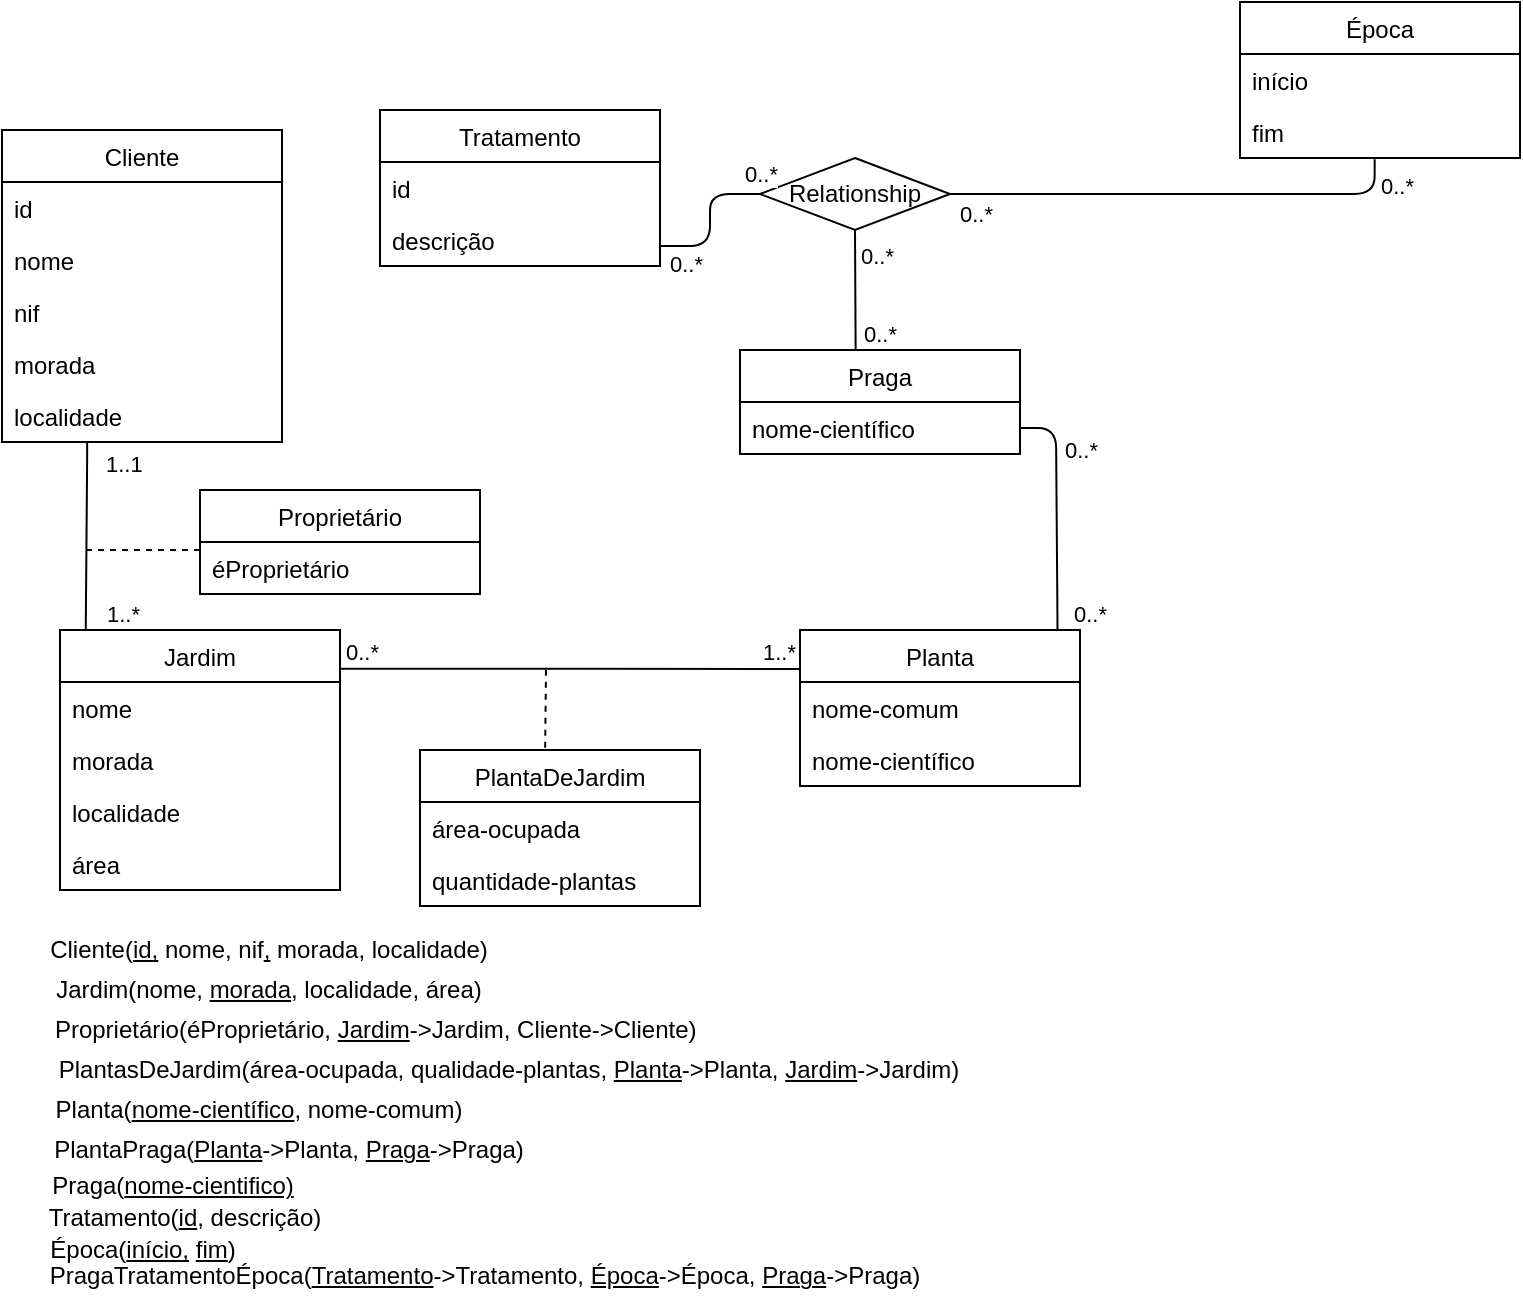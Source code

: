 <mxfile version="14.4.2" type="device"><diagram id="zUZjuBxZaurv61dlgT0-" name="Page-1"><mxGraphModel dx="1034" dy="548" grid="1" gridSize="10" guides="1" tooltips="1" connect="1" arrows="1" fold="1" page="1" pageScale="1" pageWidth="827" pageHeight="1169" math="0" shadow="0"><root><mxCell id="0"/><mxCell id="1" parent="0"/><mxCell id="jLtYpwVomqFGt2hDWBYd-5" value="Proprietário" style="swimlane;fontStyle=0;childLayout=stackLayout;horizontal=1;startSize=26;fillColor=none;horizontalStack=0;resizeParent=1;resizeParentMax=0;resizeLast=0;collapsible=1;marginBottom=0;" parent="1" vertex="1"><mxGeometry x="120" y="250" width="140" height="52" as="geometry"/></mxCell><mxCell id="lKr2N9ZOEk_8c6IgxwMw-1" value="éProprietário" style="text;strokeColor=none;fillColor=none;align=left;verticalAlign=top;spacingLeft=4;spacingRight=4;overflow=hidden;rotatable=0;points=[[0,0.5],[1,0.5]];portConstraint=eastwest;" parent="jLtYpwVomqFGt2hDWBYd-5" vertex="1"><mxGeometry y="26" width="140" height="26" as="geometry"/></mxCell><mxCell id="jLtYpwVomqFGt2hDWBYd-9" value="Cliente" style="swimlane;fontStyle=0;childLayout=stackLayout;horizontal=1;startSize=26;fillColor=none;horizontalStack=0;resizeParent=1;resizeParentMax=0;resizeLast=0;collapsible=1;marginBottom=0;" parent="1" vertex="1"><mxGeometry x="21" y="70" width="140" height="156" as="geometry"/></mxCell><mxCell id="jLtYpwVomqFGt2hDWBYd-11" value="id" style="text;strokeColor=none;fillColor=none;align=left;verticalAlign=top;spacingLeft=4;spacingRight=4;overflow=hidden;rotatable=0;points=[[0,0.5],[1,0.5]];portConstraint=eastwest;" parent="jLtYpwVomqFGt2hDWBYd-9" vertex="1"><mxGeometry y="26" width="140" height="26" as="geometry"/></mxCell><mxCell id="cSpdPGJeztNkK1730QMM-1" value="nome" style="text;strokeColor=none;fillColor=none;align=left;verticalAlign=top;spacingLeft=4;spacingRight=4;overflow=hidden;rotatable=0;points=[[0,0.5],[1,0.5]];portConstraint=eastwest;" vertex="1" parent="jLtYpwVomqFGt2hDWBYd-9"><mxGeometry y="52" width="140" height="26" as="geometry"/></mxCell><mxCell id="jLtYpwVomqFGt2hDWBYd-10" value="nif" style="text;strokeColor=none;fillColor=none;align=left;verticalAlign=top;spacingLeft=4;spacingRight=4;overflow=hidden;rotatable=0;points=[[0,0.5],[1,0.5]];portConstraint=eastwest;" parent="jLtYpwVomqFGt2hDWBYd-9" vertex="1"><mxGeometry y="78" width="140" height="26" as="geometry"/></mxCell><mxCell id="jLtYpwVomqFGt2hDWBYd-41" value="morada" style="text;strokeColor=none;fillColor=none;align=left;verticalAlign=top;spacingLeft=4;spacingRight=4;overflow=hidden;rotatable=0;points=[[0,0.5],[1,0.5]];portConstraint=eastwest;" parent="jLtYpwVomqFGt2hDWBYd-9" vertex="1"><mxGeometry y="104" width="140" height="26" as="geometry"/></mxCell><mxCell id="jLtYpwVomqFGt2hDWBYd-12" value="localidade" style="text;strokeColor=none;fillColor=none;align=left;verticalAlign=top;spacingLeft=4;spacingRight=4;overflow=hidden;rotatable=0;points=[[0,0.5],[1,0.5]];portConstraint=eastwest;" parent="jLtYpwVomqFGt2hDWBYd-9" vertex="1"><mxGeometry y="130" width="140" height="26" as="geometry"/></mxCell><mxCell id="jLtYpwVomqFGt2hDWBYd-13" value="PlantaDeJardim" style="swimlane;fontStyle=0;childLayout=stackLayout;horizontal=1;startSize=26;fillColor=none;horizontalStack=0;resizeParent=1;resizeParentMax=0;resizeLast=0;collapsible=1;marginBottom=0;" parent="1" vertex="1"><mxGeometry x="230" y="380" width="140" height="78" as="geometry"/></mxCell><mxCell id="jLtYpwVomqFGt2hDWBYd-14" value="área-ocupada" style="text;strokeColor=none;fillColor=none;align=left;verticalAlign=top;spacingLeft=4;spacingRight=4;overflow=hidden;rotatable=0;points=[[0,0.5],[1,0.5]];portConstraint=eastwest;" parent="jLtYpwVomqFGt2hDWBYd-13" vertex="1"><mxGeometry y="26" width="140" height="26" as="geometry"/></mxCell><mxCell id="jLtYpwVomqFGt2hDWBYd-15" value="quantidade-plantas" style="text;strokeColor=none;fillColor=none;align=left;verticalAlign=top;spacingLeft=4;spacingRight=4;overflow=hidden;rotatable=0;points=[[0,0.5],[1,0.5]];portConstraint=eastwest;" parent="jLtYpwVomqFGt2hDWBYd-13" vertex="1"><mxGeometry y="52" width="140" height="26" as="geometry"/></mxCell><mxCell id="jLtYpwVomqFGt2hDWBYd-17" value="Jardim" style="swimlane;fontStyle=0;childLayout=stackLayout;horizontal=1;startSize=26;fillColor=none;horizontalStack=0;resizeParent=1;resizeParentMax=0;resizeLast=0;collapsible=1;marginBottom=0;" parent="1" vertex="1"><mxGeometry x="50" y="320" width="140" height="130" as="geometry"/></mxCell><mxCell id="jLtYpwVomqFGt2hDWBYd-18" value="nome" style="text;strokeColor=none;fillColor=none;align=left;verticalAlign=top;spacingLeft=4;spacingRight=4;overflow=hidden;rotatable=0;points=[[0,0.5],[1,0.5]];portConstraint=eastwest;" parent="jLtYpwVomqFGt2hDWBYd-17" vertex="1"><mxGeometry y="26" width="140" height="26" as="geometry"/></mxCell><mxCell id="jLtYpwVomqFGt2hDWBYd-19" value="morada" style="text;strokeColor=none;fillColor=none;align=left;verticalAlign=top;spacingLeft=4;spacingRight=4;overflow=hidden;rotatable=0;points=[[0,0.5],[1,0.5]];portConstraint=eastwest;" parent="jLtYpwVomqFGt2hDWBYd-17" vertex="1"><mxGeometry y="52" width="140" height="26" as="geometry"/></mxCell><mxCell id="jLtYpwVomqFGt2hDWBYd-39" value="localidade" style="text;strokeColor=none;fillColor=none;align=left;verticalAlign=top;spacingLeft=4;spacingRight=4;overflow=hidden;rotatable=0;points=[[0,0.5],[1,0.5]];portConstraint=eastwest;" parent="jLtYpwVomqFGt2hDWBYd-17" vertex="1"><mxGeometry y="78" width="140" height="26" as="geometry"/></mxCell><mxCell id="jLtYpwVomqFGt2hDWBYd-20" value="área" style="text;strokeColor=none;fillColor=none;align=left;verticalAlign=top;spacingLeft=4;spacingRight=4;overflow=hidden;rotatable=0;points=[[0,0.5],[1,0.5]];portConstraint=eastwest;" parent="jLtYpwVomqFGt2hDWBYd-17" vertex="1"><mxGeometry y="104" width="140" height="26" as="geometry"/></mxCell><mxCell id="jLtYpwVomqFGt2hDWBYd-21" value="Tratamento" style="swimlane;fontStyle=0;childLayout=stackLayout;horizontal=1;startSize=26;fillColor=none;horizontalStack=0;resizeParent=1;resizeParentMax=0;resizeLast=0;collapsible=1;marginBottom=0;" parent="1" vertex="1"><mxGeometry x="210" y="60" width="140" height="78" as="geometry"/></mxCell><mxCell id="nLWh2o34sK75uWB2sef--12" value="id" style="text;strokeColor=none;fillColor=none;align=left;verticalAlign=top;spacingLeft=4;spacingRight=4;overflow=hidden;rotatable=0;points=[[0,0.5],[1,0.5]];portConstraint=eastwest;" parent="jLtYpwVomqFGt2hDWBYd-21" vertex="1"><mxGeometry y="26" width="140" height="26" as="geometry"/></mxCell><mxCell id="lKr2N9ZOEk_8c6IgxwMw-2" value="descrição" style="text;strokeColor=none;fillColor=none;align=left;verticalAlign=top;spacingLeft=4;spacingRight=4;overflow=hidden;rotatable=0;points=[[0,0.5],[1,0.5]];portConstraint=eastwest;" parent="jLtYpwVomqFGt2hDWBYd-21" vertex="1"><mxGeometry y="52" width="140" height="26" as="geometry"/></mxCell><mxCell id="jLtYpwVomqFGt2hDWBYd-25" value="Planta" style="swimlane;fontStyle=0;childLayout=stackLayout;horizontal=1;startSize=26;fillColor=none;horizontalStack=0;resizeParent=1;resizeParentMax=0;resizeLast=0;collapsible=1;marginBottom=0;" parent="1" vertex="1"><mxGeometry x="420" y="320" width="140" height="78" as="geometry"/></mxCell><mxCell id="jLtYpwVomqFGt2hDWBYd-26" value="nome-comum" style="text;strokeColor=none;fillColor=none;align=left;verticalAlign=top;spacingLeft=4;spacingRight=4;overflow=hidden;rotatable=0;points=[[0,0.5],[1,0.5]];portConstraint=eastwest;" parent="jLtYpwVomqFGt2hDWBYd-25" vertex="1"><mxGeometry y="26" width="140" height="26" as="geometry"/></mxCell><mxCell id="jLtYpwVomqFGt2hDWBYd-27" value="nome-científico" style="text;strokeColor=none;fillColor=none;align=left;verticalAlign=top;spacingLeft=4;spacingRight=4;overflow=hidden;rotatable=0;points=[[0,0.5],[1,0.5]];portConstraint=eastwest;" parent="jLtYpwVomqFGt2hDWBYd-25" vertex="1"><mxGeometry y="52" width="140" height="26" as="geometry"/></mxCell><mxCell id="jLtYpwVomqFGt2hDWBYd-29" value="Praga" style="swimlane;fontStyle=0;childLayout=stackLayout;horizontal=1;startSize=26;fillColor=none;horizontalStack=0;resizeParent=1;resizeParentMax=0;resizeLast=0;collapsible=1;marginBottom=0;" parent="1" vertex="1"><mxGeometry x="390" y="180" width="140" height="52" as="geometry"/></mxCell><mxCell id="jLtYpwVomqFGt2hDWBYd-30" value="nome-científico" style="text;strokeColor=none;fillColor=none;align=left;verticalAlign=top;spacingLeft=4;spacingRight=4;overflow=hidden;rotatable=0;points=[[0,0.5],[1,0.5]];portConstraint=eastwest;" parent="jLtYpwVomqFGt2hDWBYd-29" vertex="1"><mxGeometry y="26" width="140" height="26" as="geometry"/></mxCell><mxCell id="jLtYpwVomqFGt2hDWBYd-33" value="Época" style="swimlane;fontStyle=0;childLayout=stackLayout;horizontal=1;startSize=26;fillColor=none;horizontalStack=0;resizeParent=1;resizeParentMax=0;resizeLast=0;collapsible=1;marginBottom=0;" parent="1" vertex="1"><mxGeometry x="640" y="6" width="140" height="78" as="geometry"/></mxCell><mxCell id="jLtYpwVomqFGt2hDWBYd-34" value="início" style="text;strokeColor=none;fillColor=none;align=left;verticalAlign=top;spacingLeft=4;spacingRight=4;overflow=hidden;rotatable=0;points=[[0,0.5],[1,0.5]];portConstraint=eastwest;" parent="jLtYpwVomqFGt2hDWBYd-33" vertex="1"><mxGeometry y="26" width="140" height="26" as="geometry"/></mxCell><mxCell id="jLtYpwVomqFGt2hDWBYd-36" value="fim" style="text;strokeColor=none;fillColor=none;align=left;verticalAlign=top;spacingLeft=4;spacingRight=4;overflow=hidden;rotatable=0;points=[[0,0.5],[1,0.5]];portConstraint=eastwest;" parent="jLtYpwVomqFGt2hDWBYd-33" vertex="1"><mxGeometry y="52" width="140" height="26" as="geometry"/></mxCell><mxCell id="jLtYpwVomqFGt2hDWBYd-42" value="" style="endArrow=none;html=1;edgeStyle=orthogonalEdgeStyle;exitX=0.641;exitY=0.005;exitDx=0;exitDy=0;exitPerimeter=0;entryX=1;entryY=0.5;entryDx=0;entryDy=0;" parent="1" target="jLtYpwVomqFGt2hDWBYd-30" edge="1"><mxGeometry relative="1" as="geometry"><mxPoint x="548.74" y="320.39" as="sourcePoint"/><mxPoint x="549" y="195" as="targetPoint"/><Array as="points"><mxPoint x="549" y="310"/><mxPoint x="548" y="310"/><mxPoint x="548" y="219"/></Array></mxGeometry></mxCell><mxCell id="jLtYpwVomqFGt2hDWBYd-43" value="0..*" style="edgeLabel;resizable=0;html=1;align=left;verticalAlign=bottom;" parent="jLtYpwVomqFGt2hDWBYd-42" connectable="0" vertex="1"><mxGeometry x="-1" relative="1" as="geometry"><mxPoint x="6.26" y="-0.39" as="offset"/></mxGeometry></mxCell><mxCell id="jLtYpwVomqFGt2hDWBYd-44" value="0..*" style="edgeLabel;resizable=0;html=1;align=right;verticalAlign=bottom;" parent="jLtYpwVomqFGt2hDWBYd-42" connectable="0" vertex="1"><mxGeometry x="1" relative="1" as="geometry"><mxPoint x="39.89" y="19.36" as="offset"/></mxGeometry></mxCell><mxCell id="jLtYpwVomqFGt2hDWBYd-45" value="" style="endArrow=none;html=1;edgeStyle=orthogonalEdgeStyle;exitX=0.304;exitY=1.002;exitDx=0;exitDy=0;exitPerimeter=0;entryX=0.092;entryY=0.003;entryDx=0;entryDy=0;entryPerimeter=0;" parent="1" source="jLtYpwVomqFGt2hDWBYd-12" target="jLtYpwVomqFGt2hDWBYd-17" edge="1"><mxGeometry relative="1" as="geometry"><mxPoint x="60" y="260" as="sourcePoint"/><mxPoint x="220" y="260" as="targetPoint"/><Array as="points"><mxPoint x="63" y="231"/><mxPoint x="63" y="231"/></Array></mxGeometry></mxCell><mxCell id="jLtYpwVomqFGt2hDWBYd-46" value="1..1" style="edgeLabel;resizable=0;html=1;align=left;verticalAlign=bottom;" parent="jLtYpwVomqFGt2hDWBYd-45" connectable="0" vertex="1"><mxGeometry x="-1" relative="1" as="geometry"><mxPoint x="7.44" y="19.01" as="offset"/></mxGeometry></mxCell><mxCell id="jLtYpwVomqFGt2hDWBYd-47" value="1..*" style="edgeLabel;resizable=0;html=1;align=right;verticalAlign=bottom;" parent="jLtYpwVomqFGt2hDWBYd-45" connectable="0" vertex="1"><mxGeometry x="1" relative="1" as="geometry"><mxPoint x="27.12" as="offset"/></mxGeometry></mxCell><mxCell id="jLtYpwVomqFGt2hDWBYd-49" value="" style="endArrow=none;html=1;edgeStyle=orthogonalEdgeStyle;exitX=1.004;exitY=0.149;exitDx=0;exitDy=0;exitPerimeter=0;entryX=0;entryY=0.25;entryDx=0;entryDy=0;" parent="1" source="jLtYpwVomqFGt2hDWBYd-17" target="jLtYpwVomqFGt2hDWBYd-25" edge="1"><mxGeometry relative="1" as="geometry"><mxPoint x="200" y="340" as="sourcePoint"/><mxPoint x="410" y="340" as="targetPoint"/></mxGeometry></mxCell><mxCell id="jLtYpwVomqFGt2hDWBYd-50" value="0..*" style="edgeLabel;resizable=0;html=1;align=left;verticalAlign=bottom;" parent="jLtYpwVomqFGt2hDWBYd-49" connectable="0" vertex="1"><mxGeometry x="-1" relative="1" as="geometry"/></mxCell><mxCell id="jLtYpwVomqFGt2hDWBYd-51" value="1..*" style="edgeLabel;resizable=0;html=1;align=right;verticalAlign=bottom;" parent="jLtYpwVomqFGt2hDWBYd-49" connectable="0" vertex="1"><mxGeometry x="1" relative="1" as="geometry"><mxPoint x="-1" as="offset"/></mxGeometry></mxCell><mxCell id="jLtYpwVomqFGt2hDWBYd-56" value="" style="endArrow=none;dashed=1;html=1;" parent="1" edge="1"><mxGeometry width="50" height="50" relative="1" as="geometry"><mxPoint x="63" y="280" as="sourcePoint"/><mxPoint x="123" y="280" as="targetPoint"/></mxGeometry></mxCell><mxCell id="jLtYpwVomqFGt2hDWBYd-57" value="" style="endArrow=none;dashed=1;html=1;exitX=0.447;exitY=-0.015;exitDx=0;exitDy=0;exitPerimeter=0;" parent="1" source="jLtYpwVomqFGt2hDWBYd-13" edge="1"><mxGeometry width="50" height="50" relative="1" as="geometry"><mxPoint x="290" y="370" as="sourcePoint"/><mxPoint x="293" y="340" as="targetPoint"/></mxGeometry></mxCell><mxCell id="jLtYpwVomqFGt2hDWBYd-58" value="" style="endArrow=none;html=1;edgeStyle=orthogonalEdgeStyle;exitX=0.413;exitY=0.001;exitDx=0;exitDy=0;exitPerimeter=0;entryX=0.5;entryY=1;entryDx=0;entryDy=0;" parent="1" source="jLtYpwVomqFGt2hDWBYd-29" target="lKr2N9ZOEk_8c6IgxwMw-3" edge="1"><mxGeometry relative="1" as="geometry"><mxPoint x="545" y="140" as="sourcePoint"/><mxPoint x="551" y="78" as="targetPoint"/><Array as="points"><mxPoint x="448" y="180"/></Array></mxGeometry></mxCell><mxCell id="jLtYpwVomqFGt2hDWBYd-59" value="0..*" style="edgeLabel;resizable=0;html=1;align=left;verticalAlign=bottom;" parent="jLtYpwVomqFGt2hDWBYd-58" connectable="0" vertex="1"><mxGeometry x="-1" relative="1" as="geometry"><mxPoint x="2.18" as="offset"/></mxGeometry></mxCell><mxCell id="jLtYpwVomqFGt2hDWBYd-60" value="0..*" style="edgeLabel;resizable=0;html=1;align=right;verticalAlign=bottom;" parent="jLtYpwVomqFGt2hDWBYd-58" connectable="0" vertex="1"><mxGeometry x="1" relative="1" as="geometry"><mxPoint x="19.86" y="21.88" as="offset"/></mxGeometry></mxCell><mxCell id="lKr2N9ZOEk_8c6IgxwMw-3" value="Relationship" style="shape=rhombus;perimeter=rhombusPerimeter;whiteSpace=wrap;html=1;align=center;" parent="1" vertex="1"><mxGeometry x="400" y="84" width="95" height="36" as="geometry"/></mxCell><mxCell id="lKr2N9ZOEk_8c6IgxwMw-4" value="" style="endArrow=none;html=1;edgeStyle=orthogonalEdgeStyle;exitX=1;exitY=0.5;exitDx=0;exitDy=0;entryX=0.481;entryY=1.023;entryDx=0;entryDy=0;entryPerimeter=0;" parent="1" source="lKr2N9ZOEk_8c6IgxwMw-3" target="jLtYpwVomqFGt2hDWBYd-36" edge="1"><mxGeometry relative="1" as="geometry"><mxPoint x="625" y="167.792" as="sourcePoint"/><mxPoint x="535.7" y="78" as="targetPoint"/><Array as="points"><mxPoint x="707" y="102"/></Array></mxGeometry></mxCell><mxCell id="lKr2N9ZOEk_8c6IgxwMw-5" value="0..*" style="edgeLabel;resizable=0;html=1;align=left;verticalAlign=bottom;" parent="lKr2N9ZOEk_8c6IgxwMw-4" connectable="0" vertex="1"><mxGeometry x="-1" relative="1" as="geometry"><mxPoint x="3.2" y="18" as="offset"/></mxGeometry></mxCell><mxCell id="lKr2N9ZOEk_8c6IgxwMw-6" value="0..*" style="edgeLabel;resizable=0;html=1;align=right;verticalAlign=bottom;" parent="lKr2N9ZOEk_8c6IgxwMw-4" connectable="0" vertex="1"><mxGeometry x="1" relative="1" as="geometry"><mxPoint x="19.86" y="21.88" as="offset"/></mxGeometry></mxCell><mxCell id="lKr2N9ZOEk_8c6IgxwMw-7" value="" style="endArrow=none;html=1;edgeStyle=orthogonalEdgeStyle;exitX=1;exitY=0.615;exitDx=0;exitDy=0;entryX=0;entryY=0.5;entryDx=0;entryDy=0;exitPerimeter=0;" parent="1" source="lKr2N9ZOEk_8c6IgxwMw-2" target="lKr2N9ZOEk_8c6IgxwMw-3" edge="1"><mxGeometry relative="1" as="geometry"><mxPoint x="370" y="102" as="sourcePoint"/><mxPoint x="410.7" y="78" as="targetPoint"/><Array as="points"/></mxGeometry></mxCell><mxCell id="lKr2N9ZOEk_8c6IgxwMw-8" value="0..*" style="edgeLabel;resizable=0;html=1;align=left;verticalAlign=bottom;" parent="lKr2N9ZOEk_8c6IgxwMw-7" connectable="0" vertex="1"><mxGeometry x="-1" relative="1" as="geometry"><mxPoint x="3.2" y="18" as="offset"/></mxGeometry></mxCell><mxCell id="lKr2N9ZOEk_8c6IgxwMw-9" value="0..*" style="edgeLabel;resizable=0;html=1;align=right;verticalAlign=bottom;" parent="lKr2N9ZOEk_8c6IgxwMw-7" connectable="0" vertex="1"><mxGeometry x="1" relative="1" as="geometry"><mxPoint x="10" y="-2" as="offset"/></mxGeometry></mxCell><mxCell id="nLWh2o34sK75uWB2sef--1" value="Cliente(&lt;u&gt;id,&lt;/u&gt;&amp;nbsp;nome, nif&lt;u&gt;,&lt;/u&gt;&amp;nbsp;morada, localidade)" style="text;html=1;align=center;verticalAlign=middle;resizable=0;points=[];autosize=1;" parent="1" vertex="1"><mxGeometry x="39" y="470" width="230" height="20" as="geometry"/></mxCell><mxCell id="nLWh2o34sK75uWB2sef--2" value="Jardim(nome, &lt;u&gt;morada&lt;/u&gt;, localidade, área)" style="text;html=1;align=center;verticalAlign=middle;resizable=0;points=[];autosize=1;" parent="1" vertex="1"><mxGeometry x="39" y="490" width="230" height="20" as="geometry"/></mxCell><mxCell id="nLWh2o34sK75uWB2sef--3" value="Proprietário(éProprietário, &lt;u&gt;Jardim&lt;/u&gt;-&amp;gt;Jardim, Cliente-&amp;gt;Cliente)&amp;nbsp;" style="text;html=1;align=center;verticalAlign=middle;resizable=0;points=[];autosize=1;" parent="1" vertex="1"><mxGeometry x="39" y="510" width="340" height="20" as="geometry"/></mxCell><mxCell id="nLWh2o34sK75uWB2sef--4" value="PlantasDeJardim(área-ocupada, qualidade-plantas, &lt;u&gt;Planta&lt;/u&gt;-&amp;gt;Planta, &lt;u&gt;Jardim&lt;/u&gt;-&amp;gt;Jardim)" style="text;html=1;align=center;verticalAlign=middle;resizable=0;points=[];autosize=1;" parent="1" vertex="1"><mxGeometry x="39" y="530" width="470" height="20" as="geometry"/></mxCell><mxCell id="nLWh2o34sK75uWB2sef--5" value="Planta(&lt;u&gt;nome-científico&lt;/u&gt;, nome-comum)" style="text;html=1;align=center;verticalAlign=middle;resizable=0;points=[];autosize=1;" parent="1" vertex="1"><mxGeometry x="39" y="550" width="220" height="20" as="geometry"/></mxCell><mxCell id="nLWh2o34sK75uWB2sef--6" value="PlantaPraga(&lt;u&gt;Planta&lt;/u&gt;-&amp;gt;Planta, &lt;u&gt;Praga&lt;/u&gt;-&amp;gt;Praga)" style="text;html=1;align=center;verticalAlign=middle;resizable=0;points=[];autosize=1;" parent="1" vertex="1"><mxGeometry x="39" y="570" width="250" height="20" as="geometry"/></mxCell><mxCell id="nLWh2o34sK75uWB2sef--7" value="Praga(&lt;u&gt;nome-cientifico)&lt;/u&gt;" style="text;html=1;align=center;verticalAlign=middle;resizable=0;points=[];autosize=1;" parent="1" vertex="1"><mxGeometry x="36" y="588" width="140" height="20" as="geometry"/></mxCell><mxCell id="nLWh2o34sK75uWB2sef--9" value="PragaTratamentoÉpoca(&lt;u&gt;Tratamento&lt;/u&gt;-&amp;gt;Tratamento, &lt;u&gt;Época&lt;/u&gt;-&amp;gt;Época, &lt;u&gt;Praga&lt;/u&gt;-&amp;gt;Praga)" style="text;html=1;align=center;verticalAlign=middle;resizable=0;points=[];autosize=1;" parent="1" vertex="1"><mxGeometry x="37" y="633" width="450" height="20" as="geometry"/></mxCell><mxCell id="nLWh2o34sK75uWB2sef--11" value="Tratamento(&lt;u&gt;id&lt;/u&gt;, descrição)" style="text;html=1;align=center;verticalAlign=middle;resizable=0;points=[];autosize=1;" parent="1" vertex="1"><mxGeometry x="37" y="604" width="150" height="20" as="geometry"/></mxCell><mxCell id="nLWh2o34sK75uWB2sef--13" value="Época(&lt;u&gt;início,&lt;/u&gt;&amp;nbsp;&lt;u&gt;fim&lt;/u&gt;)" style="text;html=1;align=center;verticalAlign=middle;resizable=0;points=[];autosize=1;" parent="1" vertex="1"><mxGeometry x="36" y="620" width="110" height="20" as="geometry"/></mxCell></root></mxGraphModel></diagram></mxfile>